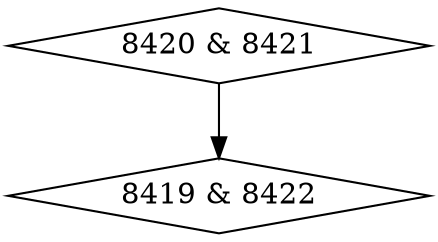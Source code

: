 digraph {
0 [label = "8419 & 8422", shape = diamond];
1 [label = "8420 & 8421", shape = diamond];
1->0;
}
